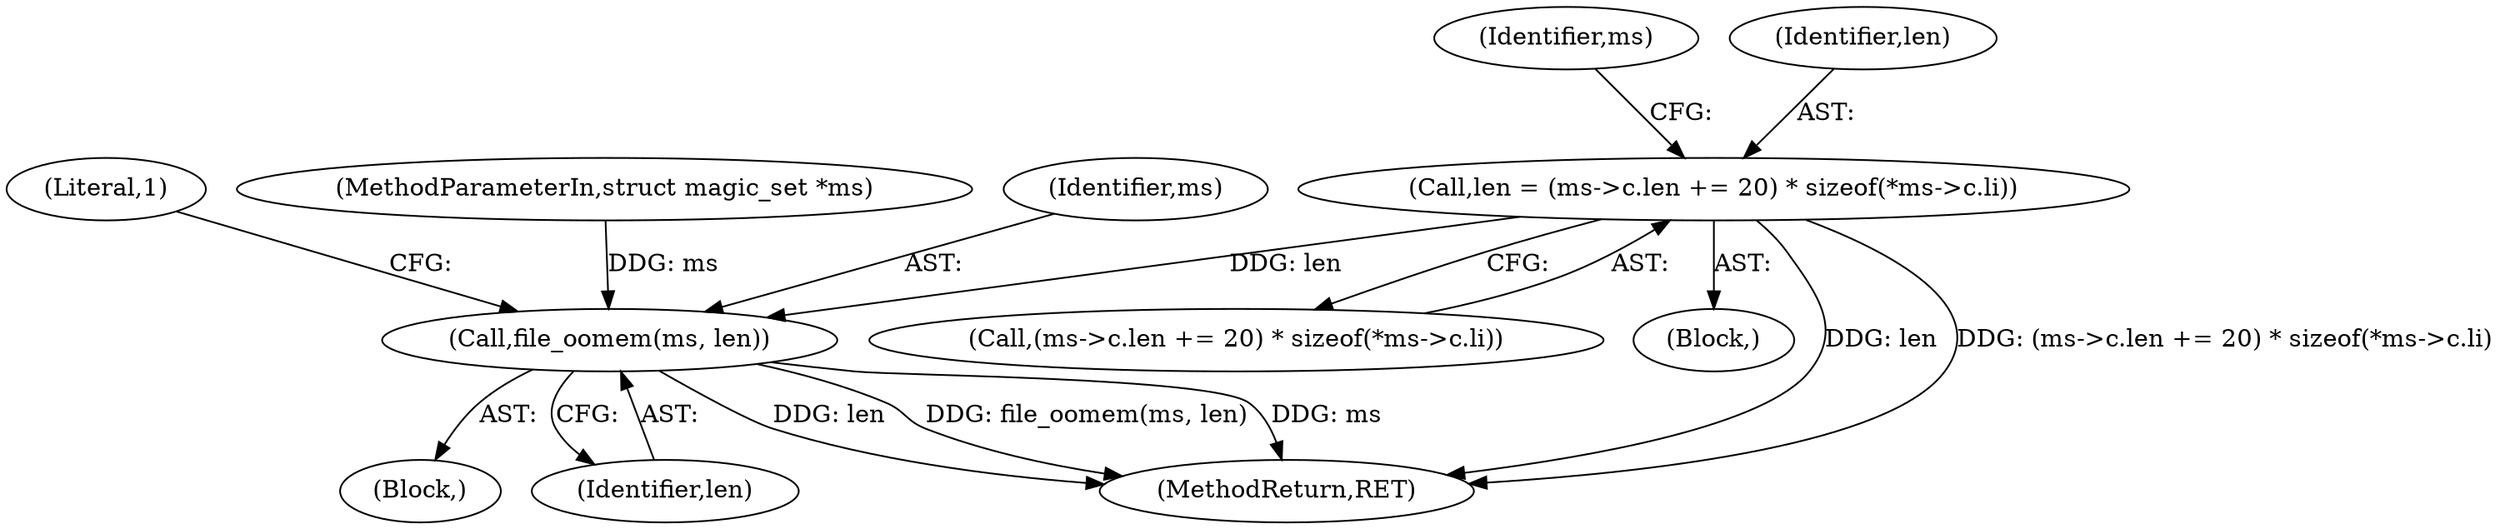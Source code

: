 digraph "1_file_6713ca45e7757297381f4b4cdb9cf5e624a9ad36@del" {
"1000114" [label="(Call,len = (ms->c.len += 20) * sizeof(*ms->c.li))"];
"1000140" [label="(Call,file_oomem(ms, len))"];
"1000139" [label="(Block,)"];
"1000135" [label="(Identifier,ms)"];
"1000145" [label="(Literal,1)"];
"1000101" [label="(MethodParameterIn,struct magic_set *ms)"];
"1000115" [label="(Identifier,len)"];
"1000116" [label="(Call,(ms->c.len += 20) * sizeof(*ms->c.li))"];
"1000113" [label="(Block,)"];
"1000141" [label="(Identifier,ms)"];
"1000142" [label="(Identifier,len)"];
"1000114" [label="(Call,len = (ms->c.len += 20) * sizeof(*ms->c.li))"];
"1000181" [label="(MethodReturn,RET)"];
"1000140" [label="(Call,file_oomem(ms, len))"];
"1000114" -> "1000113"  [label="AST: "];
"1000114" -> "1000116"  [label="CFG: "];
"1000115" -> "1000114"  [label="AST: "];
"1000116" -> "1000114"  [label="AST: "];
"1000135" -> "1000114"  [label="CFG: "];
"1000114" -> "1000181"  [label="DDG: len"];
"1000114" -> "1000181"  [label="DDG: (ms->c.len += 20) * sizeof(*ms->c.li)"];
"1000114" -> "1000140"  [label="DDG: len"];
"1000140" -> "1000139"  [label="AST: "];
"1000140" -> "1000142"  [label="CFG: "];
"1000141" -> "1000140"  [label="AST: "];
"1000142" -> "1000140"  [label="AST: "];
"1000145" -> "1000140"  [label="CFG: "];
"1000140" -> "1000181"  [label="DDG: len"];
"1000140" -> "1000181"  [label="DDG: file_oomem(ms, len)"];
"1000140" -> "1000181"  [label="DDG: ms"];
"1000101" -> "1000140"  [label="DDG: ms"];
}
